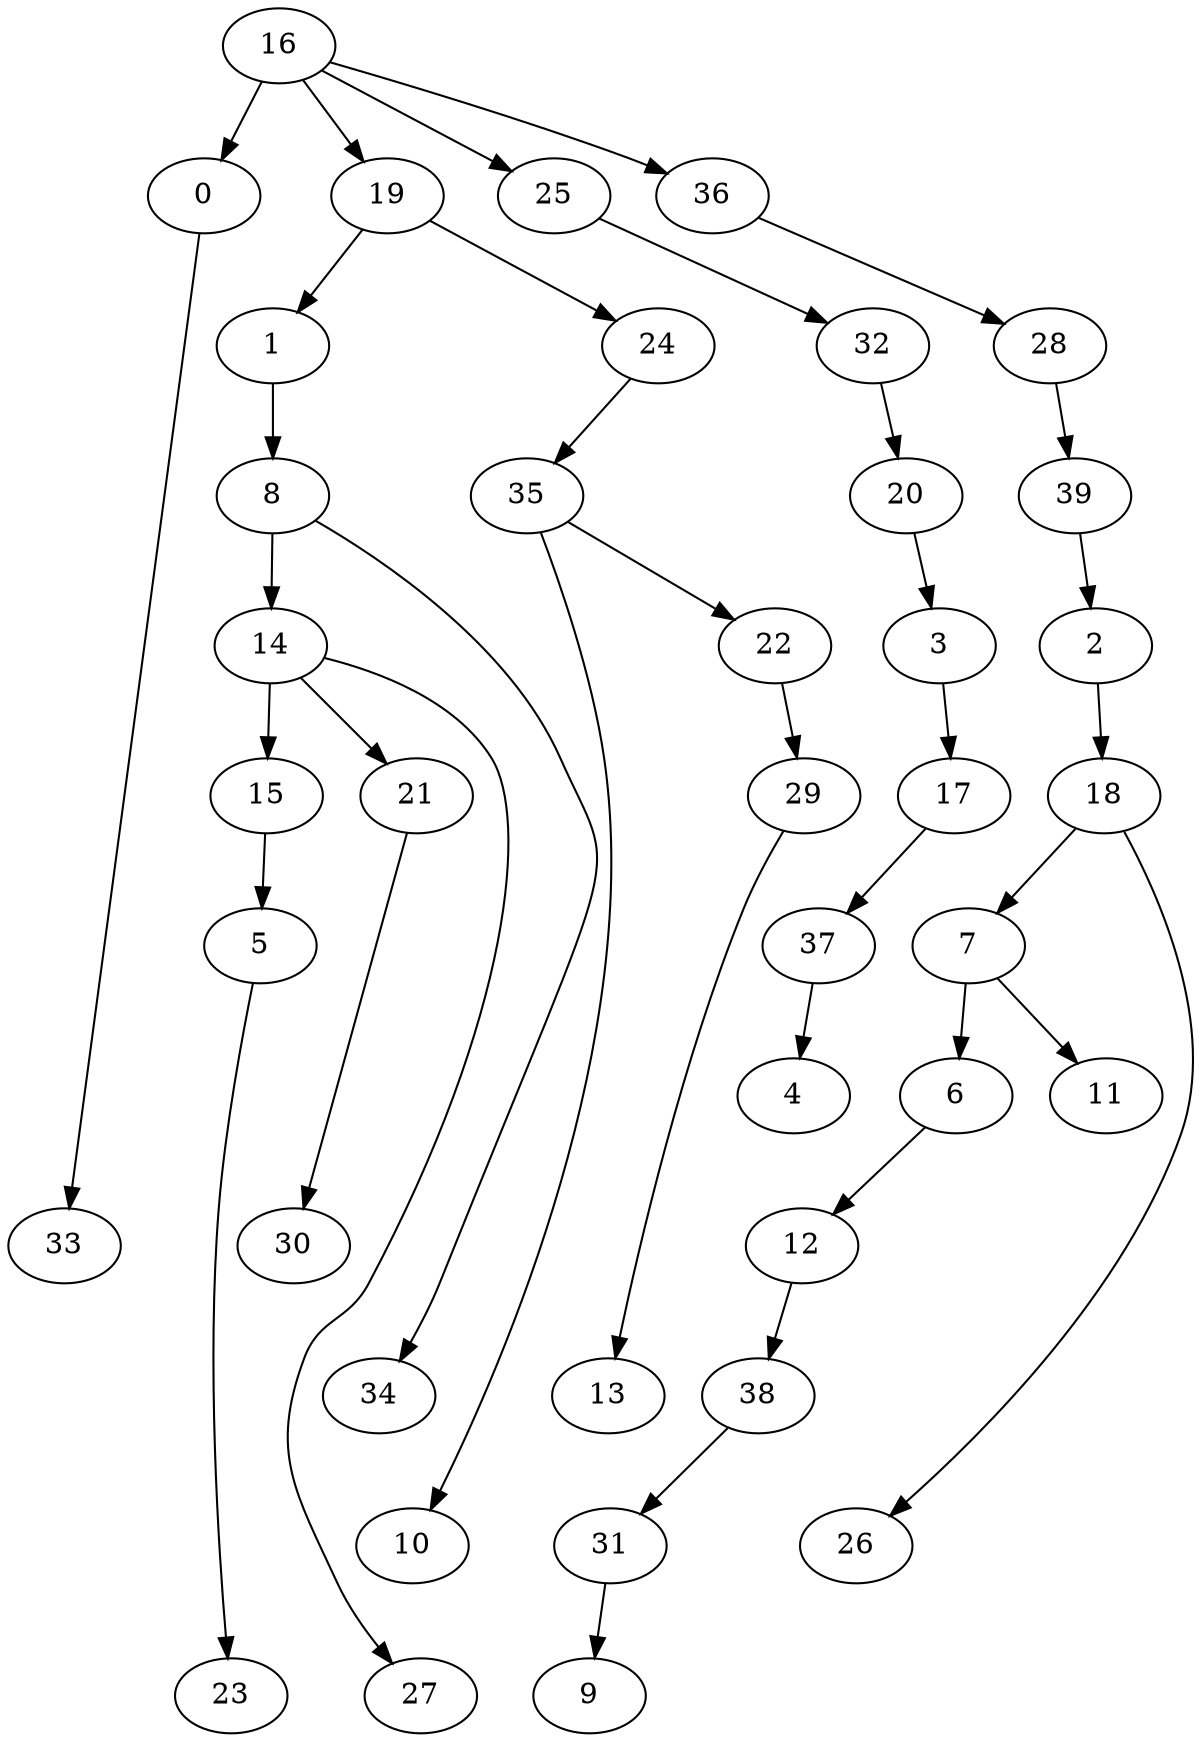 digraph g {
0;
1;
2;
3;
4;
5;
6;
7;
8;
9;
10;
11;
12;
13;
14;
15;
16;
17;
18;
19;
20;
21;
22;
23;
24;
25;
26;
27;
28;
29;
30;
31;
32;
33;
34;
35;
36;
37;
38;
39;
0 -> 33 [weight=0];
1 -> 8 [weight=0];
2 -> 18 [weight=0];
3 -> 17 [weight=0];
5 -> 23 [weight=0];
6 -> 12 [weight=0];
7 -> 6 [weight=0];
7 -> 11 [weight=0];
8 -> 34 [weight=0];
8 -> 14 [weight=0];
12 -> 38 [weight=0];
14 -> 15 [weight=0];
14 -> 21 [weight=0];
14 -> 27 [weight=0];
15 -> 5 [weight=0];
16 -> 0 [weight=0];
16 -> 36 [weight=0];
16 -> 19 [weight=0];
16 -> 25 [weight=0];
17 -> 37 [weight=0];
18 -> 7 [weight=0];
18 -> 26 [weight=0];
19 -> 1 [weight=0];
19 -> 24 [weight=0];
20 -> 3 [weight=0];
21 -> 30 [weight=0];
22 -> 29 [weight=0];
24 -> 35 [weight=0];
25 -> 32 [weight=0];
28 -> 39 [weight=0];
29 -> 13 [weight=0];
31 -> 9 [weight=0];
32 -> 20 [weight=0];
35 -> 10 [weight=0];
35 -> 22 [weight=0];
36 -> 28 [weight=0];
37 -> 4 [weight=0];
38 -> 31 [weight=0];
39 -> 2 [weight=0];
}
